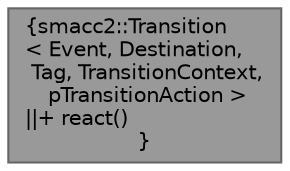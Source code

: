 digraph "smacc2::Transition&lt; Event, Destination, Tag, TransitionContext, pTransitionAction &gt;"
{
 // LATEX_PDF_SIZE
  bgcolor="transparent";
  edge [fontname=Helvetica,fontsize=10,labelfontname=Helvetica,labelfontsize=10];
  node [fontname=Helvetica,fontsize=10,shape=box,height=0.2,width=0.4];
  Node1 [label="{smacc2::Transition\l\< Event, Destination,\l Tag, TransitionContext,\l pTransitionAction \>\n||+ react()\l}",height=0.2,width=0.4,color="gray40", fillcolor="grey60", style="filled", fontcolor="black",tooltip=" "];
}
